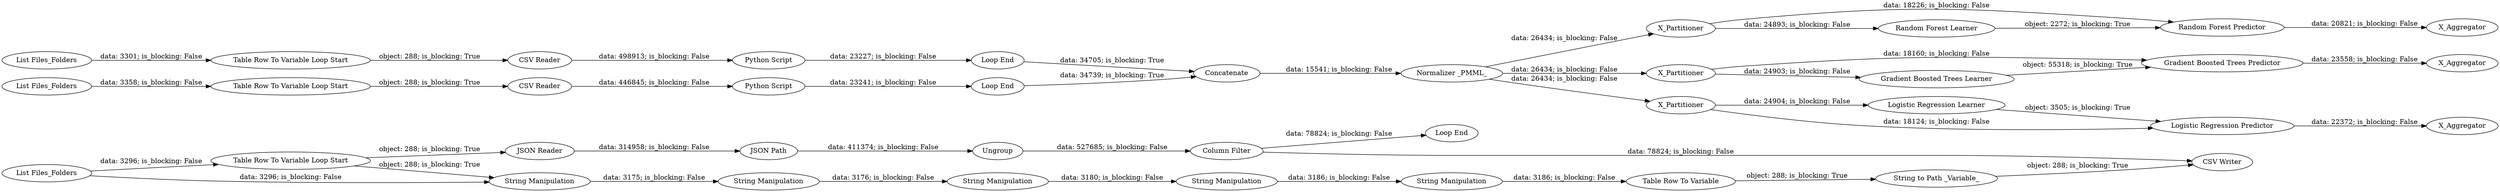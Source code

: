 digraph {
	"1412278659527402876_13" [label="Table Row To Variable Loop Start"]
	"1412278659527402876_44" [label="Gradient Boosted Trees Predictor"]
	"1412278659527402876_18" [label="Table Row To Variable"]
	"1412278659527402876_52" [label=X_Partitioner]
	"1412278659527402876_42" [label="Normalizer _PMML_"]
	"1412278659527402876_56" [label=X_Partitioner]
	"1412278659527402876_22" [label="String Manipulation"]
	"1412278659527402876_8" [label="Python Script"]
	"1412278659527402876_57" [label=X_Aggregator]
	"1412278659527402876_26" [label="Table Row To Variable Loop Start"]
	"1412278659527402876_53" [label=X_Aggregator]
	"1412278659527402876_28" [label=Concatenate]
	"1412278659527402876_6" [label="Column Filter"]
	"1412278659527402876_33" [label="Python Script"]
	"1412278659527402876_12" [label="Loop End"]
	"1412278659527402876_27" [label="Loop End"]
	"1412278659527402876_30" [label="List Files_Folders"]
	"1412278659527402876_37" [label="Logistic Regression Learner"]
	"1412278659527402876_41" [label="Gradient Boosted Trees Learner"]
	"1412278659527402876_34" [label="Loop End"]
	"1412278659527402876_55" [label=X_Aggregator]
	"1412278659527402876_20" [label="String to Path _Variable_"]
	"1412278659527402876_54" [label=X_Partitioner]
	"1412278659527402876_23" [label="String Manipulation"]
	"1412278659527402876_31" [label="Table Row To Variable Loop Start"]
	"1412278659527402876_5" [label=Ungroup]
	"1412278659527402876_15" [label="JSON Reader"]
	"1412278659527402876_51" [label="Random Forest Predictor"]
	"1412278659527402876_9" [label="List Files_Folders"]
	"1412278659527402876_24" [label="List Files_Folders"]
	"1412278659527402876_4" [label="JSON Path"]
	"1412278659527402876_7" [label="CSV Writer"]
	"1412278659527402876_16" [label="String Manipulation"]
	"1412278659527402876_32" [label="CSV Reader"]
	"1412278659527402876_43" [label="Logistic Regression Predictor"]
	"1412278659527402876_38" [label="Random Forest Learner"]
	"1412278659527402876_25" [label="CSV Reader"]
	"1412278659527402876_19" [label="String Manipulation"]
	"1412278659527402876_21" [label="String Manipulation"]
	"1412278659527402876_24" -> "1412278659527402876_26" [label="data: 3301; is_blocking: False"]
	"1412278659527402876_23" -> "1412278659527402876_18" [label="data: 3186; is_blocking: False"]
	"1412278659527402876_25" -> "1412278659527402876_8" [label="data: 498913; is_blocking: False"]
	"1412278659527402876_43" -> "1412278659527402876_55" [label="data: 22372; is_blocking: False"]
	"1412278659527402876_6" -> "1412278659527402876_12" [label="data: 78824; is_blocking: False"]
	"1412278659527402876_8" -> "1412278659527402876_27" [label="data: 23227; is_blocking: False"]
	"1412278659527402876_21" -> "1412278659527402876_23" [label="data: 3186; is_blocking: False"]
	"1412278659527402876_37" -> "1412278659527402876_43" [label="object: 3505; is_blocking: True"]
	"1412278659527402876_42" -> "1412278659527402876_54" [label="data: 26434; is_blocking: False"]
	"1412278659527402876_56" -> "1412278659527402876_44" [label="data: 18160; is_blocking: False"]
	"1412278659527402876_33" -> "1412278659527402876_34" [label="data: 23241; is_blocking: False"]
	"1412278659527402876_19" -> "1412278659527402876_22" [label="data: 3176; is_blocking: False"]
	"1412278659527402876_30" -> "1412278659527402876_31" [label="data: 3358; is_blocking: False"]
	"1412278659527402876_32" -> "1412278659527402876_33" [label="data: 446845; is_blocking: False"]
	"1412278659527402876_5" -> "1412278659527402876_6" [label="data: 527685; is_blocking: False"]
	"1412278659527402876_31" -> "1412278659527402876_32" [label="object: 288; is_blocking: True"]
	"1412278659527402876_26" -> "1412278659527402876_25" [label="object: 288; is_blocking: True"]
	"1412278659527402876_56" -> "1412278659527402876_41" [label="data: 24903; is_blocking: False"]
	"1412278659527402876_15" -> "1412278659527402876_4" [label="data: 314958; is_blocking: False"]
	"1412278659527402876_16" -> "1412278659527402876_19" [label="data: 3175; is_blocking: False"]
	"1412278659527402876_51" -> "1412278659527402876_53" [label="data: 20821; is_blocking: False"]
	"1412278659527402876_52" -> "1412278659527402876_51" [label="data: 18226; is_blocking: False"]
	"1412278659527402876_9" -> "1412278659527402876_13" [label="data: 3296; is_blocking: False"]
	"1412278659527402876_22" -> "1412278659527402876_21" [label="data: 3180; is_blocking: False"]
	"1412278659527402876_42" -> "1412278659527402876_52" [label="data: 26434; is_blocking: False"]
	"1412278659527402876_41" -> "1412278659527402876_44" [label="object: 55318; is_blocking: True"]
	"1412278659527402876_6" -> "1412278659527402876_7" [label="data: 78824; is_blocking: False"]
	"1412278659527402876_38" -> "1412278659527402876_51" [label="object: 2272; is_blocking: True"]
	"1412278659527402876_27" -> "1412278659527402876_28" [label="data: 34705; is_blocking: True"]
	"1412278659527402876_34" -> "1412278659527402876_28" [label="data: 34739; is_blocking: True"]
	"1412278659527402876_28" -> "1412278659527402876_42" [label="data: 15541; is_blocking: False"]
	"1412278659527402876_13" -> "1412278659527402876_16" [label="object: 288; is_blocking: True"]
	"1412278659527402876_13" -> "1412278659527402876_15" [label="object: 288; is_blocking: True"]
	"1412278659527402876_18" -> "1412278659527402876_20" [label="object: 288; is_blocking: True"]
	"1412278659527402876_52" -> "1412278659527402876_38" [label="data: 24893; is_blocking: False"]
	"1412278659527402876_44" -> "1412278659527402876_57" [label="data: 23558; is_blocking: False"]
	"1412278659527402876_9" -> "1412278659527402876_16" [label="data: 3296; is_blocking: False"]
	"1412278659527402876_20" -> "1412278659527402876_7" [label="object: 288; is_blocking: True"]
	"1412278659527402876_54" -> "1412278659527402876_37" [label="data: 24904; is_blocking: False"]
	"1412278659527402876_54" -> "1412278659527402876_43" [label="data: 18124; is_blocking: False"]
	"1412278659527402876_42" -> "1412278659527402876_56" [label="data: 26434; is_blocking: False"]
	"1412278659527402876_4" -> "1412278659527402876_5" [label="data: 411374; is_blocking: False"]
	rankdir=LR
}
